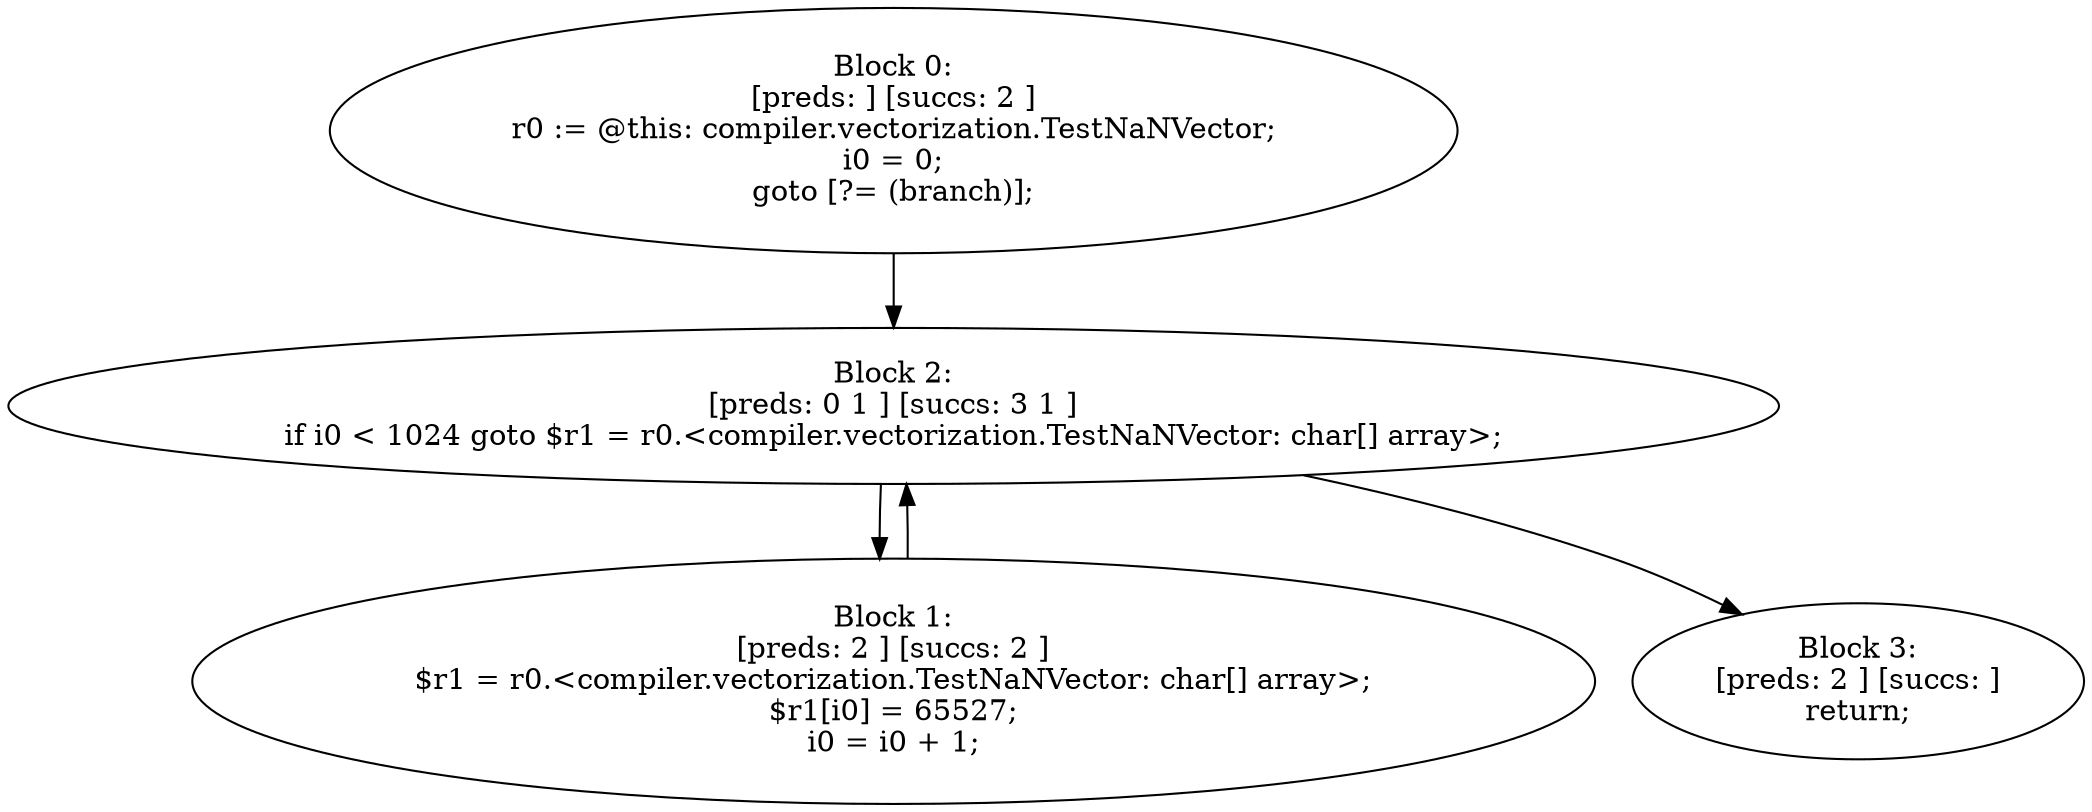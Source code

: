 digraph "unitGraph" {
    "Block 0:
[preds: ] [succs: 2 ]
r0 := @this: compiler.vectorization.TestNaNVector;
i0 = 0;
goto [?= (branch)];
"
    "Block 1:
[preds: 2 ] [succs: 2 ]
$r1 = r0.<compiler.vectorization.TestNaNVector: char[] array>;
$r1[i0] = 65527;
i0 = i0 + 1;
"
    "Block 2:
[preds: 0 1 ] [succs: 3 1 ]
if i0 < 1024 goto $r1 = r0.<compiler.vectorization.TestNaNVector: char[] array>;
"
    "Block 3:
[preds: 2 ] [succs: ]
return;
"
    "Block 0:
[preds: ] [succs: 2 ]
r0 := @this: compiler.vectorization.TestNaNVector;
i0 = 0;
goto [?= (branch)];
"->"Block 2:
[preds: 0 1 ] [succs: 3 1 ]
if i0 < 1024 goto $r1 = r0.<compiler.vectorization.TestNaNVector: char[] array>;
";
    "Block 1:
[preds: 2 ] [succs: 2 ]
$r1 = r0.<compiler.vectorization.TestNaNVector: char[] array>;
$r1[i0] = 65527;
i0 = i0 + 1;
"->"Block 2:
[preds: 0 1 ] [succs: 3 1 ]
if i0 < 1024 goto $r1 = r0.<compiler.vectorization.TestNaNVector: char[] array>;
";
    "Block 2:
[preds: 0 1 ] [succs: 3 1 ]
if i0 < 1024 goto $r1 = r0.<compiler.vectorization.TestNaNVector: char[] array>;
"->"Block 3:
[preds: 2 ] [succs: ]
return;
";
    "Block 2:
[preds: 0 1 ] [succs: 3 1 ]
if i0 < 1024 goto $r1 = r0.<compiler.vectorization.TestNaNVector: char[] array>;
"->"Block 1:
[preds: 2 ] [succs: 2 ]
$r1 = r0.<compiler.vectorization.TestNaNVector: char[] array>;
$r1[i0] = 65527;
i0 = i0 + 1;
";
}
